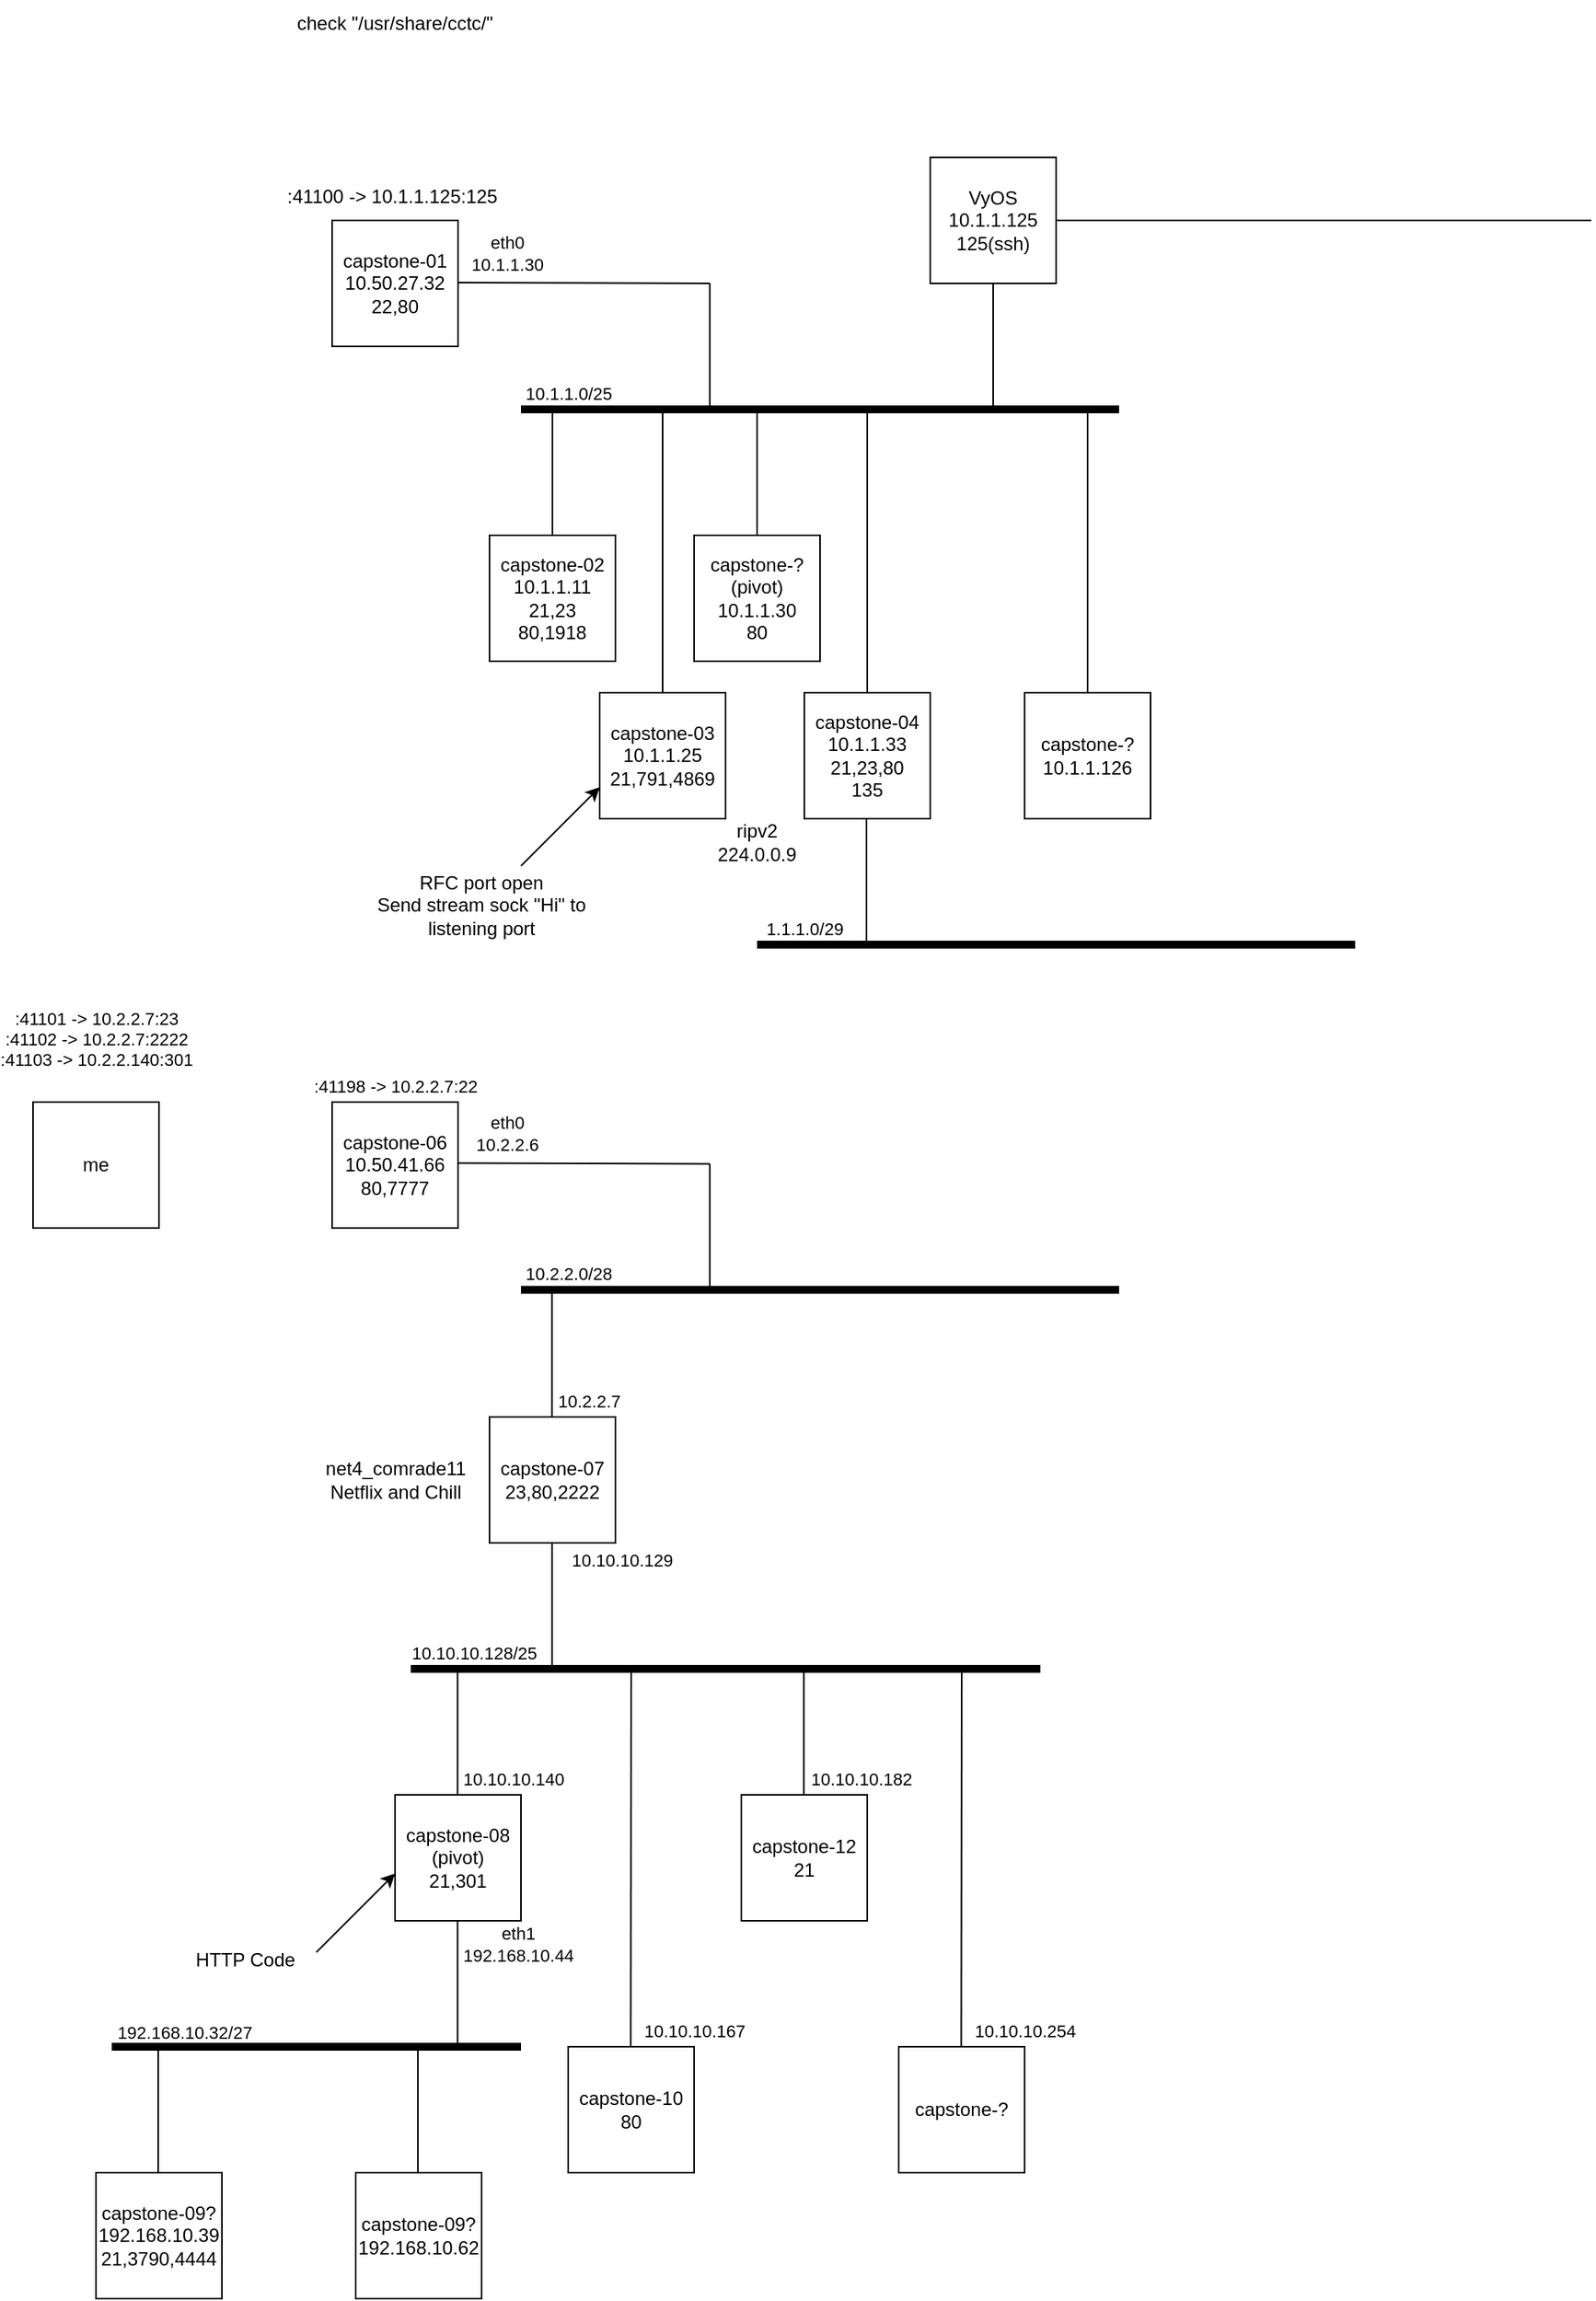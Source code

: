 <mxfile version="21.7.5" type="github">
  <diagram name="Page-1" id="q22vDRDVClw7SfhrLBAg">
    <mxGraphModel dx="5479" dy="660" grid="1" gridSize="10" guides="1" tooltips="1" connect="1" arrows="1" fold="1" page="1" pageScale="1" pageWidth="5000" pageHeight="2200" math="0" shadow="0">
      <root>
        <mxCell id="0" />
        <mxCell id="1" parent="0" />
        <mxCell id="Lxi-VZEPYBUedBM2jNJC-1" value="capstone-01&lt;br&gt;10.50.27.32&lt;br&gt;22,80" style="whiteSpace=wrap;html=1;aspect=fixed;" parent="1" vertex="1">
          <mxGeometry x="40" y="280" width="80" height="80" as="geometry" />
        </mxCell>
        <mxCell id="Lxi-VZEPYBUedBM2jNJC-2" value="check&amp;nbsp;&quot;/usr/share/cctc/&quot;" style="text;html=1;strokeColor=none;fillColor=none;align=center;verticalAlign=middle;whiteSpace=wrap;rounded=0;" parent="1" vertex="1">
          <mxGeometry x="50" y="140" width="60" height="30" as="geometry" />
        </mxCell>
        <mxCell id="Lxi-VZEPYBUedBM2jNJC-3" value="" style="endArrow=none;html=1;rounded=0;" parent="1" edge="1">
          <mxGeometry width="50" height="50" relative="1" as="geometry">
            <mxPoint x="120" y="319.5" as="sourcePoint" />
            <mxPoint x="280" y="320" as="targetPoint" />
          </mxGeometry>
        </mxCell>
        <mxCell id="Lxi-VZEPYBUedBM2jNJC-4" value="eth0&lt;br&gt;10.1.1.30" style="edgeLabel;html=1;align=center;verticalAlign=middle;resizable=0;points=[];" parent="Lxi-VZEPYBUedBM2jNJC-3" vertex="1" connectable="0">
          <mxGeometry x="-0.004" relative="1" as="geometry">
            <mxPoint x="-49" y="-19" as="offset" />
          </mxGeometry>
        </mxCell>
        <mxCell id="Lxi-VZEPYBUedBM2jNJC-19" value="10.1.1.0/25" style="edgeLabel;html=1;align=center;verticalAlign=middle;resizable=0;points=[];" parent="Lxi-VZEPYBUedBM2jNJC-3" vertex="1" connectable="0">
          <mxGeometry x="-0.004" relative="1" as="geometry">
            <mxPoint x="-10" y="70" as="offset" />
          </mxGeometry>
        </mxCell>
        <mxCell id="Lxi-VZEPYBUedBM2jNJC-29" value="1.1.1.0/29" style="edgeLabel;html=1;align=center;verticalAlign=middle;resizable=0;points=[];" parent="Lxi-VZEPYBUedBM2jNJC-3" vertex="1" connectable="0">
          <mxGeometry x="-0.004" relative="1" as="geometry">
            <mxPoint x="140" y="410" as="offset" />
          </mxGeometry>
        </mxCell>
        <mxCell id="Lxi-VZEPYBUedBM2jNJC-5" value="" style="endArrow=none;html=1;rounded=0;" parent="1" edge="1">
          <mxGeometry width="50" height="50" relative="1" as="geometry">
            <mxPoint x="280" y="400" as="sourcePoint" />
            <mxPoint x="280" y="320" as="targetPoint" />
          </mxGeometry>
        </mxCell>
        <mxCell id="Lxi-VZEPYBUedBM2jNJC-6" value="" style="endArrow=none;html=1;rounded=0;strokeWidth=5;" parent="1" edge="1">
          <mxGeometry width="50" height="50" relative="1" as="geometry">
            <mxPoint x="160" y="400" as="sourcePoint" />
            <mxPoint x="540" y="400" as="targetPoint" />
          </mxGeometry>
        </mxCell>
        <mxCell id="Lxi-VZEPYBUedBM2jNJC-7" value="" style="endArrow=none;html=1;rounded=0;" parent="1" edge="1">
          <mxGeometry width="50" height="50" relative="1" as="geometry">
            <mxPoint x="180" y="480" as="sourcePoint" />
            <mxPoint x="180" y="400" as="targetPoint" />
          </mxGeometry>
        </mxCell>
        <mxCell id="Lxi-VZEPYBUedBM2jNJC-8" value="" style="endArrow=none;html=1;rounded=0;exitX=0.5;exitY=0;exitDx=0;exitDy=0;" parent="1" source="Lxi-VZEPYBUedBM2jNJC-12" edge="1">
          <mxGeometry width="50" height="50" relative="1" as="geometry">
            <mxPoint x="250" y="520" as="sourcePoint" />
            <mxPoint x="250" y="400" as="targetPoint" />
          </mxGeometry>
        </mxCell>
        <mxCell id="Lxi-VZEPYBUedBM2jNJC-9" value="" style="endArrow=none;html=1;rounded=0;" parent="1" edge="1">
          <mxGeometry width="50" height="50" relative="1" as="geometry">
            <mxPoint x="380" y="580" as="sourcePoint" />
            <mxPoint x="380" y="400" as="targetPoint" />
          </mxGeometry>
        </mxCell>
        <mxCell id="Lxi-VZEPYBUedBM2jNJC-10" value="" style="endArrow=none;html=1;rounded=0;" parent="1" edge="1">
          <mxGeometry width="50" height="50" relative="1" as="geometry">
            <mxPoint x="310" y="480" as="sourcePoint" />
            <mxPoint x="310" y="400" as="targetPoint" />
          </mxGeometry>
        </mxCell>
        <mxCell id="Lxi-VZEPYBUedBM2jNJC-11" value="capstone-02&lt;br&gt;10.1.1.11&lt;br&gt;21,23&lt;br&gt;80,1918" style="whiteSpace=wrap;html=1;aspect=fixed;" parent="1" vertex="1">
          <mxGeometry x="140" y="480" width="80" height="80" as="geometry" />
        </mxCell>
        <mxCell id="Lxi-VZEPYBUedBM2jNJC-12" value="capstone-03&lt;br&gt;10.1.1.25&lt;br&gt;21,791,4869" style="whiteSpace=wrap;html=1;aspect=fixed;" parent="1" vertex="1">
          <mxGeometry x="210" y="580" width="80" height="80" as="geometry" />
        </mxCell>
        <mxCell id="Lxi-VZEPYBUedBM2jNJC-13" value="capstone-?&lt;br&gt;(pivot)&lt;br&gt;10.1.1.30&lt;br&gt;80" style="whiteSpace=wrap;html=1;aspect=fixed;" parent="1" vertex="1">
          <mxGeometry x="270" y="480" width="80" height="80" as="geometry" />
        </mxCell>
        <mxCell id="Lxi-VZEPYBUedBM2jNJC-14" value="capstone-04 10.1.1.33&lt;br&gt;21,23,80&lt;br&gt;135" style="whiteSpace=wrap;html=1;aspect=fixed;" parent="1" vertex="1">
          <mxGeometry x="340" y="580" width="80" height="80" as="geometry" />
        </mxCell>
        <mxCell id="Lxi-VZEPYBUedBM2jNJC-15" value="VyOS&lt;br&gt;10.1.1.125&lt;br&gt;125(ssh)" style="whiteSpace=wrap;html=1;aspect=fixed;" parent="1" vertex="1">
          <mxGeometry x="420" y="240" width="80" height="80" as="geometry" />
        </mxCell>
        <mxCell id="Lxi-VZEPYBUedBM2jNJC-16" value="" style="endArrow=none;html=1;rounded=0;" parent="1" edge="1">
          <mxGeometry width="50" height="50" relative="1" as="geometry">
            <mxPoint x="460" y="400" as="sourcePoint" />
            <mxPoint x="460" y="320" as="targetPoint" />
          </mxGeometry>
        </mxCell>
        <mxCell id="Lxi-VZEPYBUedBM2jNJC-17" value="" style="endArrow=none;html=1;rounded=0;" parent="1" edge="1">
          <mxGeometry width="50" height="50" relative="1" as="geometry">
            <mxPoint x="520" y="580" as="sourcePoint" />
            <mxPoint x="520" y="400" as="targetPoint" />
          </mxGeometry>
        </mxCell>
        <mxCell id="Lxi-VZEPYBUedBM2jNJC-18" value="capstone-?&lt;br&gt;10.1.1.126" style="whiteSpace=wrap;html=1;aspect=fixed;" parent="1" vertex="1">
          <mxGeometry x="480" y="580" width="80" height="80" as="geometry" />
        </mxCell>
        <mxCell id="Lxi-VZEPYBUedBM2jNJC-20" value="HTTP Code" style="text;html=1;strokeColor=none;fillColor=none;align=center;verticalAlign=middle;whiteSpace=wrap;rounded=0;" parent="1" vertex="1">
          <mxGeometry x="-90" y="1370" width="150" height="30" as="geometry" />
        </mxCell>
        <mxCell id="Lxi-VZEPYBUedBM2jNJC-21" value="" style="endArrow=classic;html=1;rounded=0;" parent="1" edge="1">
          <mxGeometry width="50" height="50" relative="1" as="geometry">
            <mxPoint x="30" y="1380" as="sourcePoint" />
            <mxPoint x="80" y="1330" as="targetPoint" />
          </mxGeometry>
        </mxCell>
        <mxCell id="Lxi-VZEPYBUedBM2jNJC-22" value=":41100 -&amp;gt; 10.1.1.125:125&amp;nbsp;" style="text;html=1;strokeColor=none;fillColor=none;align=center;verticalAlign=middle;whiteSpace=wrap;rounded=0;" parent="1" vertex="1">
          <mxGeometry x="-10" y="250" width="180" height="30" as="geometry" />
        </mxCell>
        <mxCell id="Lxi-VZEPYBUedBM2jNJC-24" value="RFC port open&lt;br&gt;Send stream sock &quot;Hi&quot; to listening port" style="text;html=1;strokeColor=none;fillColor=none;align=center;verticalAlign=middle;whiteSpace=wrap;rounded=0;" parent="1" vertex="1">
          <mxGeometry x="60" y="700" width="150" height="30" as="geometry" />
        </mxCell>
        <mxCell id="Lxi-VZEPYBUedBM2jNJC-25" value="" style="endArrow=classic;html=1;rounded=0;" parent="1" edge="1">
          <mxGeometry width="50" height="50" relative="1" as="geometry">
            <mxPoint x="160" y="690" as="sourcePoint" />
            <mxPoint x="210" y="640" as="targetPoint" />
          </mxGeometry>
        </mxCell>
        <mxCell id="Lxi-VZEPYBUedBM2jNJC-26" value="ripv2&lt;br&gt;224.0.0.9" style="text;html=1;strokeColor=none;fillColor=none;align=center;verticalAlign=middle;whiteSpace=wrap;rounded=0;" parent="1" vertex="1">
          <mxGeometry x="280" y="660" width="60" height="30" as="geometry" />
        </mxCell>
        <mxCell id="Lxi-VZEPYBUedBM2jNJC-27" value="" style="endArrow=none;html=1;rounded=0;" parent="1" edge="1">
          <mxGeometry width="50" height="50" relative="1" as="geometry">
            <mxPoint x="379.5" y="740" as="sourcePoint" />
            <mxPoint x="379.5" y="660" as="targetPoint" />
          </mxGeometry>
        </mxCell>
        <mxCell id="Lxi-VZEPYBUedBM2jNJC-28" value="" style="endArrow=none;html=1;rounded=0;strokeWidth=5;" parent="1" edge="1">
          <mxGeometry width="50" height="50" relative="1" as="geometry">
            <mxPoint x="310" y="740" as="sourcePoint" />
            <mxPoint x="690" y="740" as="targetPoint" />
          </mxGeometry>
        </mxCell>
        <mxCell id="Lxi-VZEPYBUedBM2jNJC-30" value="" style="endArrow=none;html=1;rounded=0;entryX=1;entryY=0.5;entryDx=0;entryDy=0;" parent="1" target="Lxi-VZEPYBUedBM2jNJC-15" edge="1">
          <mxGeometry width="50" height="50" relative="1" as="geometry">
            <mxPoint x="840" y="280" as="sourcePoint" />
            <mxPoint x="590" y="270" as="targetPoint" />
          </mxGeometry>
        </mxCell>
        <mxCell id="Lxi-VZEPYBUedBM2jNJC-31" value="capstone-06&lt;br&gt;10.50.41.66&lt;br&gt;80,7777" style="whiteSpace=wrap;html=1;aspect=fixed;" parent="1" vertex="1">
          <mxGeometry x="40" y="840" width="80" height="80" as="geometry" />
        </mxCell>
        <mxCell id="Lxi-VZEPYBUedBM2jNJC-32" value="" style="endArrow=none;html=1;rounded=0;" parent="1" edge="1">
          <mxGeometry width="50" height="50" relative="1" as="geometry">
            <mxPoint x="120" y="878.75" as="sourcePoint" />
            <mxPoint x="280" y="879.25" as="targetPoint" />
          </mxGeometry>
        </mxCell>
        <mxCell id="Lxi-VZEPYBUedBM2jNJC-33" value="eth0&lt;br&gt;10.2.2.6" style="edgeLabel;html=1;align=center;verticalAlign=middle;resizable=0;points=[];" parent="Lxi-VZEPYBUedBM2jNJC-32" vertex="1" connectable="0">
          <mxGeometry x="-0.004" relative="1" as="geometry">
            <mxPoint x="-49" y="-19" as="offset" />
          </mxGeometry>
        </mxCell>
        <mxCell id="Lxi-VZEPYBUedBM2jNJC-34" value="10.2.2.0/28" style="edgeLabel;html=1;align=center;verticalAlign=middle;resizable=0;points=[];" parent="Lxi-VZEPYBUedBM2jNJC-32" vertex="1" connectable="0">
          <mxGeometry x="-0.004" relative="1" as="geometry">
            <mxPoint x="-10" y="70" as="offset" />
          </mxGeometry>
        </mxCell>
        <mxCell id="Lxi-VZEPYBUedBM2jNJC-44" value=":41101 -&amp;gt; 10.2.2.7:23&lt;br&gt;:41102 -&amp;gt; 10.2.2.7:2222&lt;br&gt;:41103 -&amp;gt; 10.2.2.140:301" style="edgeLabel;html=1;align=center;verticalAlign=middle;resizable=0;points=[];" parent="Lxi-VZEPYBUedBM2jNJC-32" vertex="1" connectable="0">
          <mxGeometry x="-0.004" relative="1" as="geometry">
            <mxPoint x="-310" y="-79" as="offset" />
          </mxGeometry>
        </mxCell>
        <mxCell id="Lxi-VZEPYBUedBM2jNJC-45" value=":41198 -&amp;gt; 10.2.2.7:22" style="edgeLabel;html=1;align=center;verticalAlign=middle;resizable=0;points=[];" parent="Lxi-VZEPYBUedBM2jNJC-32" vertex="1" connectable="0">
          <mxGeometry x="-0.004" relative="1" as="geometry">
            <mxPoint x="-120" y="-49" as="offset" />
          </mxGeometry>
        </mxCell>
        <mxCell id="Lxi-VZEPYBUedBM2jNJC-36" value="" style="endArrow=none;html=1;rounded=0;" parent="1" edge="1">
          <mxGeometry width="50" height="50" relative="1" as="geometry">
            <mxPoint x="280" y="959.25" as="sourcePoint" />
            <mxPoint x="280" y="879.25" as="targetPoint" />
          </mxGeometry>
        </mxCell>
        <mxCell id="Lxi-VZEPYBUedBM2jNJC-37" value="" style="endArrow=none;html=1;rounded=0;strokeWidth=5;" parent="1" edge="1">
          <mxGeometry width="50" height="50" relative="1" as="geometry">
            <mxPoint x="160" y="959.25" as="sourcePoint" />
            <mxPoint x="540" y="959.25" as="targetPoint" />
          </mxGeometry>
        </mxCell>
        <mxCell id="Lxi-VZEPYBUedBM2jNJC-38" value="" style="endArrow=none;html=1;rounded=0;" parent="1" edge="1">
          <mxGeometry width="50" height="50" relative="1" as="geometry">
            <mxPoint x="179.71" y="1040" as="sourcePoint" />
            <mxPoint x="179.71" y="960" as="targetPoint" />
          </mxGeometry>
        </mxCell>
        <mxCell id="Lxi-VZEPYBUedBM2jNJC-42" value="10.2.2.7" style="edgeLabel;html=1;align=center;verticalAlign=middle;resizable=0;points=[];" parent="Lxi-VZEPYBUedBM2jNJC-38" vertex="1" connectable="0">
          <mxGeometry x="-0.484" y="1" relative="1" as="geometry">
            <mxPoint x="24" y="10" as="offset" />
          </mxGeometry>
        </mxCell>
        <mxCell id="Lxi-VZEPYBUedBM2jNJC-43" value="10.10.10.129" style="edgeLabel;html=1;align=center;verticalAlign=middle;resizable=0;points=[];" parent="Lxi-VZEPYBUedBM2jNJC-38" vertex="1" connectable="0">
          <mxGeometry x="-0.484" y="1" relative="1" as="geometry">
            <mxPoint x="45" y="111" as="offset" />
          </mxGeometry>
        </mxCell>
        <mxCell id="Lxi-VZEPYBUedBM2jNJC-48" value="10.10.10.128/25" style="edgeLabel;html=1;align=center;verticalAlign=middle;resizable=0;points=[];" parent="Lxi-VZEPYBUedBM2jNJC-38" vertex="1" connectable="0">
          <mxGeometry x="-0.484" y="1" relative="1" as="geometry">
            <mxPoint x="-49" y="170" as="offset" />
          </mxGeometry>
        </mxCell>
        <mxCell id="Lxi-VZEPYBUedBM2jNJC-39" value="capstone-07&lt;br&gt;23,80,2222" style="whiteSpace=wrap;html=1;aspect=fixed;" parent="1" vertex="1">
          <mxGeometry x="140" y="1040" width="80" height="80" as="geometry" />
        </mxCell>
        <mxCell id="Lxi-VZEPYBUedBM2jNJC-40" value="net4_comrade11&lt;br&gt;Netflix and Chill" style="text;html=1;align=center;verticalAlign=middle;resizable=0;points=[];autosize=1;strokeColor=none;fillColor=none;" parent="1" vertex="1">
          <mxGeometry x="25" y="1060" width="110" height="40" as="geometry" />
        </mxCell>
        <mxCell id="Lxi-VZEPYBUedBM2jNJC-41" value="" style="endArrow=none;html=1;rounded=0;" parent="1" edge="1">
          <mxGeometry width="50" height="50" relative="1" as="geometry">
            <mxPoint x="179.76" y="1200" as="sourcePoint" />
            <mxPoint x="179.76" y="1120" as="targetPoint" />
          </mxGeometry>
        </mxCell>
        <mxCell id="Lxi-VZEPYBUedBM2jNJC-46" value="me" style="whiteSpace=wrap;html=1;aspect=fixed;" parent="1" vertex="1">
          <mxGeometry x="-150" y="840" width="80" height="80" as="geometry" />
        </mxCell>
        <mxCell id="Lxi-VZEPYBUedBM2jNJC-47" value="" style="endArrow=none;html=1;rounded=0;strokeWidth=5;" parent="1" edge="1">
          <mxGeometry width="50" height="50" relative="1" as="geometry">
            <mxPoint x="90" y="1200" as="sourcePoint" />
            <mxPoint x="490" y="1200" as="targetPoint" />
          </mxGeometry>
        </mxCell>
        <mxCell id="Lxi-VZEPYBUedBM2jNJC-49" value="capstone-08&lt;br&gt;(pivot)&lt;br&gt;21,301" style="whiteSpace=wrap;html=1;aspect=fixed;" parent="1" vertex="1">
          <mxGeometry x="80" y="1280" width="80" height="80" as="geometry" />
        </mxCell>
        <mxCell id="Lxi-VZEPYBUedBM2jNJC-50" value="" style="endArrow=none;html=1;rounded=0;" parent="1" edge="1">
          <mxGeometry width="50" height="50" relative="1" as="geometry">
            <mxPoint x="119.71" y="1280" as="sourcePoint" />
            <mxPoint x="119.71" y="1200" as="targetPoint" />
          </mxGeometry>
        </mxCell>
        <mxCell id="Lxi-VZEPYBUedBM2jNJC-51" value="10.10.10.140" style="edgeLabel;html=1;align=center;verticalAlign=middle;resizable=0;points=[];" parent="Lxi-VZEPYBUedBM2jNJC-50" vertex="1" connectable="0">
          <mxGeometry x="-0.484" y="1" relative="1" as="geometry">
            <mxPoint x="36" y="10" as="offset" />
          </mxGeometry>
        </mxCell>
        <mxCell id="Lxi-VZEPYBUedBM2jNJC-66" value="10.10.10.167" style="edgeLabel;html=1;align=center;verticalAlign=middle;resizable=0;points=[];" parent="Lxi-VZEPYBUedBM2jNJC-50" vertex="1" connectable="0">
          <mxGeometry x="-0.484" y="1" relative="1" as="geometry">
            <mxPoint x="151" y="170" as="offset" />
          </mxGeometry>
        </mxCell>
        <mxCell id="Lxi-VZEPYBUedBM2jNJC-67" value="10.10.10.182" style="edgeLabel;html=1;align=center;verticalAlign=middle;resizable=0;points=[];" parent="Lxi-VZEPYBUedBM2jNJC-50" vertex="1" connectable="0">
          <mxGeometry x="-0.484" y="1" relative="1" as="geometry">
            <mxPoint x="257" y="10" as="offset" />
          </mxGeometry>
        </mxCell>
        <mxCell id="Lxi-VZEPYBUedBM2jNJC-68" value="10.10.10.254" style="edgeLabel;html=1;align=center;verticalAlign=middle;resizable=0;points=[];" parent="Lxi-VZEPYBUedBM2jNJC-50" vertex="1" connectable="0">
          <mxGeometry x="-0.484" y="1" relative="1" as="geometry">
            <mxPoint x="361" y="170" as="offset" />
          </mxGeometry>
        </mxCell>
        <mxCell id="Lxi-VZEPYBUedBM2jNJC-54" value="capstone-10&lt;br&gt;80" style="whiteSpace=wrap;html=1;aspect=fixed;" parent="1" vertex="1">
          <mxGeometry x="190" y="1440" width="80" height="80" as="geometry" />
        </mxCell>
        <mxCell id="Lxi-VZEPYBUedBM2jNJC-55" value="" style="endArrow=none;html=1;rounded=0;" parent="1" edge="1">
          <mxGeometry width="50" height="50" relative="1" as="geometry">
            <mxPoint x="229.71" y="1440" as="sourcePoint" />
            <mxPoint x="230" y="1200" as="targetPoint" />
          </mxGeometry>
        </mxCell>
        <mxCell id="Lxi-VZEPYBUedBM2jNJC-60" value="capstone-12&lt;br&gt;21" style="whiteSpace=wrap;html=1;aspect=fixed;" parent="1" vertex="1">
          <mxGeometry x="300" y="1280" width="80" height="80" as="geometry" />
        </mxCell>
        <mxCell id="Lxi-VZEPYBUedBM2jNJC-61" value="" style="endArrow=none;html=1;rounded=0;" parent="1" edge="1">
          <mxGeometry width="50" height="50" relative="1" as="geometry">
            <mxPoint x="339.71" y="1280" as="sourcePoint" />
            <mxPoint x="339.71" y="1200" as="targetPoint" />
          </mxGeometry>
        </mxCell>
        <mxCell id="Lxi-VZEPYBUedBM2jNJC-69" value="capstone-?" style="whiteSpace=wrap;html=1;aspect=fixed;" parent="1" vertex="1">
          <mxGeometry x="400" y="1440" width="80" height="80" as="geometry" />
        </mxCell>
        <mxCell id="Lxi-VZEPYBUedBM2jNJC-70" value="" style="endArrow=none;html=1;rounded=0;" parent="1" edge="1">
          <mxGeometry width="50" height="50" relative="1" as="geometry">
            <mxPoint x="439.71" y="1440" as="sourcePoint" />
            <mxPoint x="440" y="1200" as="targetPoint" />
          </mxGeometry>
        </mxCell>
        <mxCell id="Lxi-VZEPYBUedBM2jNJC-72" value="" style="endArrow=none;html=1;rounded=0;" parent="1" edge="1">
          <mxGeometry width="50" height="50" relative="1" as="geometry">
            <mxPoint x="119.71" y="1440" as="sourcePoint" />
            <mxPoint x="119.71" y="1360" as="targetPoint" />
          </mxGeometry>
        </mxCell>
        <mxCell id="Lxi-VZEPYBUedBM2jNJC-73" value="eth1&lt;br&gt;192.168.10.44" style="edgeLabel;html=1;align=center;verticalAlign=middle;resizable=0;points=[];" parent="Lxi-VZEPYBUedBM2jNJC-72" vertex="1" connectable="0">
          <mxGeometry x="-0.484" y="1" relative="1" as="geometry">
            <mxPoint x="39" y="-45" as="offset" />
          </mxGeometry>
        </mxCell>
        <mxCell id="Lxi-VZEPYBUedBM2jNJC-81" value="192.168.10.32/27" style="edgeLabel;html=1;align=center;verticalAlign=middle;resizable=0;points=[];" parent="Lxi-VZEPYBUedBM2jNJC-72" vertex="1" connectable="0">
          <mxGeometry x="-0.484" y="1" relative="1" as="geometry">
            <mxPoint x="-173" y="11" as="offset" />
          </mxGeometry>
        </mxCell>
        <mxCell id="Lxi-VZEPYBUedBM2jNJC-77" value="capstone-09?&lt;br style=&quot;border-color: var(--border-color);&quot;&gt;192.168.10.62" style="whiteSpace=wrap;html=1;aspect=fixed;" parent="1" vertex="1">
          <mxGeometry x="55" y="1520" width="80" height="80" as="geometry" />
        </mxCell>
        <mxCell id="Lxi-VZEPYBUedBM2jNJC-80" value="" style="endArrow=none;html=1;rounded=0;strokeWidth=5;" parent="1" edge="1">
          <mxGeometry width="50" height="50" relative="1" as="geometry">
            <mxPoint x="-100" y="1440" as="sourcePoint" />
            <mxPoint x="160" y="1440" as="targetPoint" />
          </mxGeometry>
        </mxCell>
        <mxCell id="Lxi-VZEPYBUedBM2jNJC-89" value="" style="endArrow=none;html=1;rounded=0;" parent="1" edge="1">
          <mxGeometry width="50" height="50" relative="1" as="geometry">
            <mxPoint x="94.5" y="1520" as="sourcePoint" />
            <mxPoint x="94.5" y="1440" as="targetPoint" />
          </mxGeometry>
        </mxCell>
        <mxCell id="Lxi-VZEPYBUedBM2jNJC-97" value="" style="endArrow=none;html=1;rounded=0;" parent="1" edge="1">
          <mxGeometry width="50" height="50" relative="1" as="geometry">
            <mxPoint x="-70.5" y="1520" as="sourcePoint" />
            <mxPoint x="-70.5" y="1440" as="targetPoint" />
          </mxGeometry>
        </mxCell>
        <mxCell id="Lxi-VZEPYBUedBM2jNJC-98" value="capstone-09?&lt;br&gt;192.168.10.39&lt;br&gt;21,3790,4444" style="whiteSpace=wrap;html=1;aspect=fixed;" parent="1" vertex="1">
          <mxGeometry x="-110" y="1520" width="80" height="80" as="geometry" />
        </mxCell>
      </root>
    </mxGraphModel>
  </diagram>
</mxfile>
